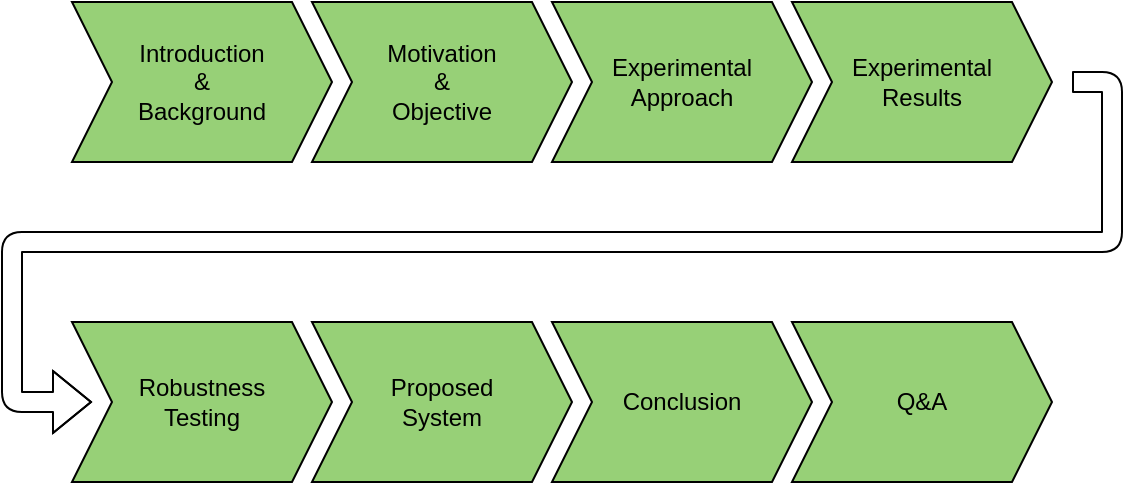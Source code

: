 <mxfile pages="1" version="11.2.4" type="device"><diagram id="Ag6AE8CtZTWVJjexFhT2" name="Page-1"><mxGraphModel dx="1055" dy="565" grid="1" gridSize="10" guides="1" tooltips="1" connect="1" arrows="1" fold="1" page="1" pageScale="1" pageWidth="1169" pageHeight="1654" math="0" shadow="0"><root><mxCell id="0"/><mxCell id="1" parent="0"/><mxCell id="CrprFnMYuMNhzCWoWpLQ-1" value="Introduction&lt;br&gt;&amp;amp;&lt;br&gt;Background" style="shape=step;perimeter=stepPerimeter;whiteSpace=wrap;html=1;fixedSize=1;fillColor=#97D077;" parent="1" vertex="1"><mxGeometry x="120" y="120" width="130" height="80" as="geometry"/></mxCell><mxCell id="CrprFnMYuMNhzCWoWpLQ-4" value="Motivation&lt;br&gt;&amp;amp;&lt;br&gt;Objective" style="shape=step;perimeter=stepPerimeter;whiteSpace=wrap;html=1;fixedSize=1;fillColor=#97D077;" parent="1" vertex="1"><mxGeometry x="240" y="120" width="130" height="80" as="geometry"/></mxCell><mxCell id="CrprFnMYuMNhzCWoWpLQ-5" value="Experimental&lt;br&gt;Approach" style="shape=step;perimeter=stepPerimeter;whiteSpace=wrap;html=1;fixedSize=1;fillColor=#97D077;" parent="1" vertex="1"><mxGeometry x="360" y="120" width="130" height="80" as="geometry"/></mxCell><mxCell id="CrprFnMYuMNhzCWoWpLQ-6" value="Experimental&lt;br&gt;Results" style="shape=step;perimeter=stepPerimeter;whiteSpace=wrap;html=1;fixedSize=1;fillColor=#97D077;" parent="1" vertex="1"><mxGeometry x="480" y="120" width="130" height="80" as="geometry"/></mxCell><mxCell id="CrprFnMYuMNhzCWoWpLQ-10" value="Robustness&lt;br&gt;Testing" style="shape=step;perimeter=stepPerimeter;whiteSpace=wrap;html=1;fixedSize=1;fillColor=#97D077;" parent="1" vertex="1"><mxGeometry x="120" y="280" width="130" height="80" as="geometry"/></mxCell><mxCell id="CrprFnMYuMNhzCWoWpLQ-11" value="Proposed&lt;br&gt;System" style="shape=step;perimeter=stepPerimeter;whiteSpace=wrap;html=1;fixedSize=1;fillColor=#97D077;" parent="1" vertex="1"><mxGeometry x="240" y="280" width="130" height="80" as="geometry"/></mxCell><mxCell id="CrprFnMYuMNhzCWoWpLQ-12" value="Conclusion" style="shape=step;perimeter=stepPerimeter;whiteSpace=wrap;html=1;fixedSize=1;fillColor=#97D077;" parent="1" vertex="1"><mxGeometry x="360" y="280" width="130" height="80" as="geometry"/></mxCell><mxCell id="CrprFnMYuMNhzCWoWpLQ-13" value="Q&amp;amp;A" style="shape=step;perimeter=stepPerimeter;whiteSpace=wrap;html=1;fixedSize=1;fillColor=#97D077;" parent="1" vertex="1"><mxGeometry x="480" y="280" width="130" height="80" as="geometry"/></mxCell><mxCell id="CrprFnMYuMNhzCWoWpLQ-18" value="" style="shape=flexArrow;endArrow=classic;html=1;" parent="1" edge="1"><mxGeometry width="50" height="50" relative="1" as="geometry"><mxPoint x="620" y="160" as="sourcePoint"/><mxPoint x="130" y="320" as="targetPoint"/><Array as="points"><mxPoint x="640" y="160"/><mxPoint x="640" y="240"/><mxPoint x="90" y="240"/><mxPoint x="90" y="320"/></Array></mxGeometry></mxCell></root></mxGraphModel></diagram></mxfile>